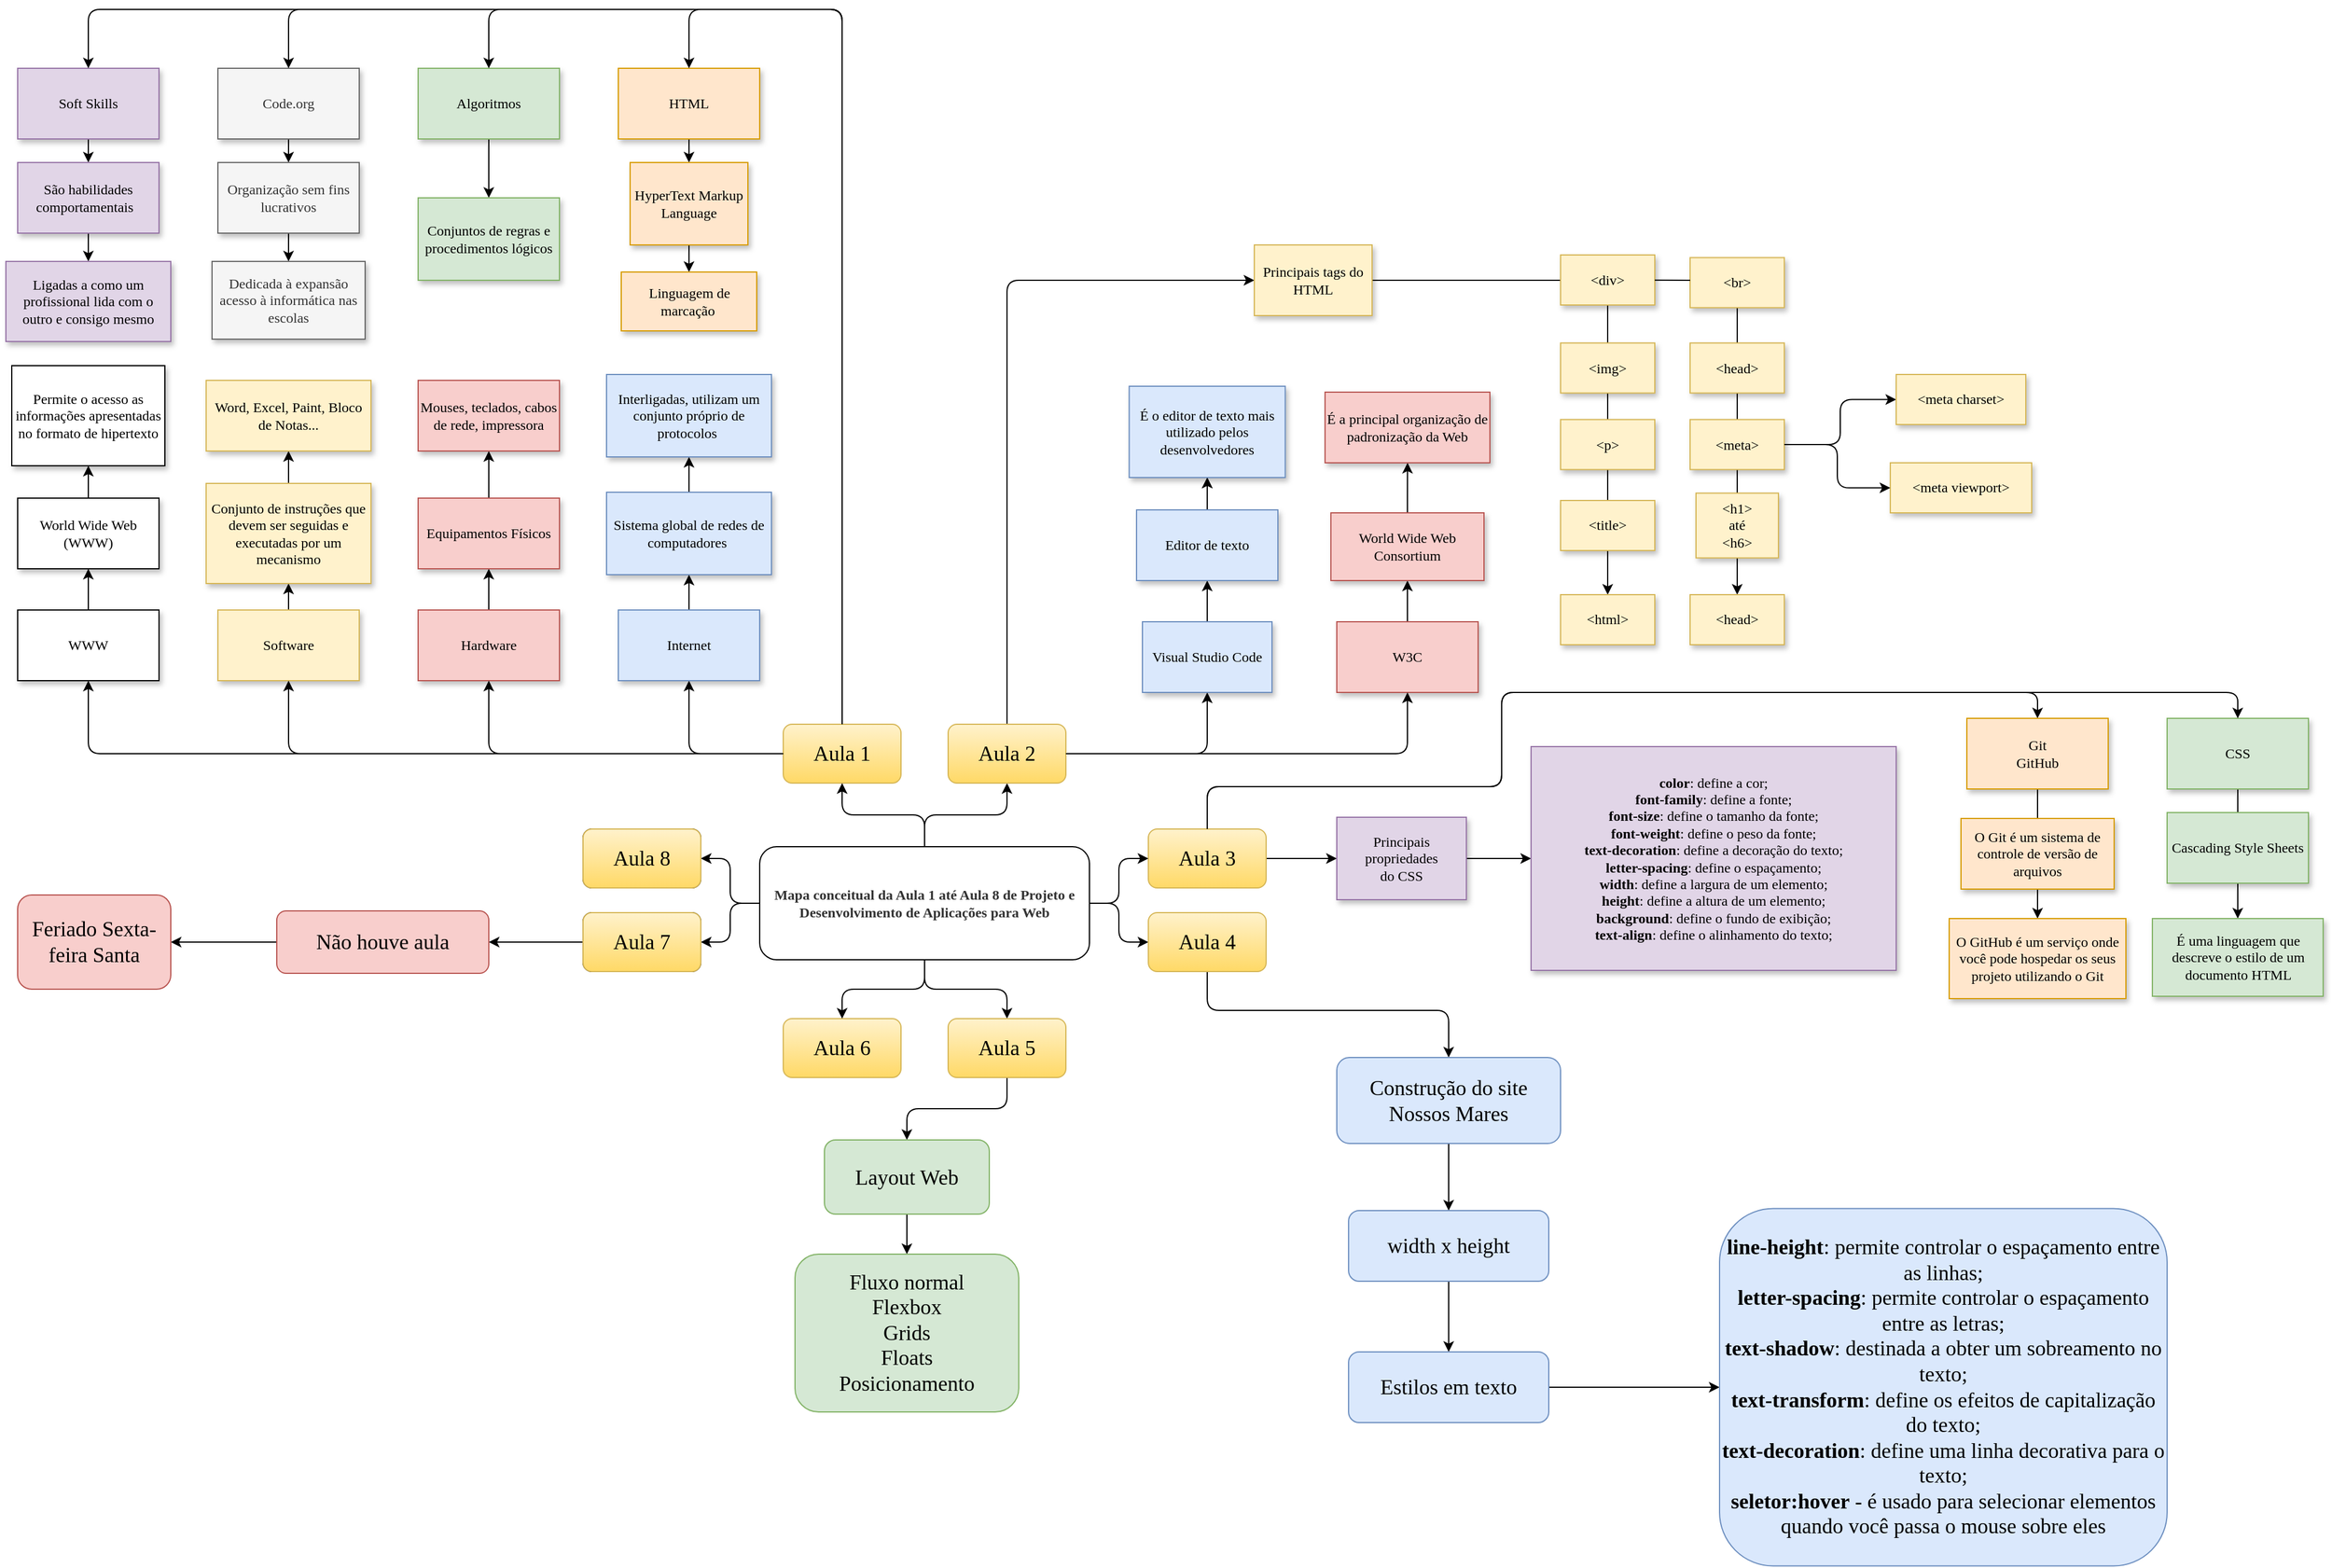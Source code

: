 <mxfile version="17.5.0" type="github">
  <diagram id="QyEJgXoEOEQSnqgT4BB6" name="Page-1">
    <mxGraphModel dx="1673" dy="934" grid="1" gridSize="10" guides="1" tooltips="1" connect="1" arrows="1" fold="1" page="1" pageScale="1" pageWidth="3300" pageHeight="2339" math="0" shadow="0">
      <root>
        <mxCell id="0" />
        <mxCell id="1" parent="0" />
        <mxCell id="_syeEbmytFuCdj93ZX4R-112" value="" style="edgeStyle=orthogonalEdgeStyle;rounded=1;orthogonalLoop=1;jettySize=auto;html=1;fontFamily=Verdana;fontSize=12;entryX=0.5;entryY=0;entryDx=0;entryDy=0;exitX=1;exitY=0.5;exitDx=0;exitDy=0;startArrow=none;" edge="1" parent="1" source="_syeEbmytFuCdj93ZX4R-101" target="_syeEbmytFuCdj93ZX4R-87">
          <mxGeometry relative="1" as="geometry">
            <mxPoint x="1919.98" y="690" as="sourcePoint" />
            <mxPoint x="2120.025" y="942" as="targetPoint" />
            <Array as="points">
              <mxPoint x="2220" y="682" />
            </Array>
          </mxGeometry>
        </mxCell>
        <mxCell id="gb70pEuvpdJBa86swqlE-16" value="" style="edgeStyle=orthogonalEdgeStyle;rounded=1;orthogonalLoop=1;jettySize=auto;html=1;fontFamily=Verdana;fontSize=12;" parent="1" source="gb70pEuvpdJBa86swqlE-2" target="gb70pEuvpdJBa86swqlE-9" edge="1">
          <mxGeometry relative="1" as="geometry" />
        </mxCell>
        <mxCell id="gb70pEuvpdJBa86swqlE-17" value="" style="edgeStyle=orthogonalEdgeStyle;rounded=1;orthogonalLoop=1;jettySize=auto;html=1;fontFamily=Verdana;fontSize=12;" parent="1" source="gb70pEuvpdJBa86swqlE-2" target="gb70pEuvpdJBa86swqlE-13" edge="1">
          <mxGeometry relative="1" as="geometry" />
        </mxCell>
        <mxCell id="gb70pEuvpdJBa86swqlE-18" value="" style="edgeStyle=orthogonalEdgeStyle;rounded=1;orthogonalLoop=1;jettySize=auto;html=1;fontFamily=Verdana;fontSize=12;" parent="1" source="gb70pEuvpdJBa86swqlE-2" target="gb70pEuvpdJBa86swqlE-11" edge="1">
          <mxGeometry relative="1" as="geometry" />
        </mxCell>
        <mxCell id="gb70pEuvpdJBa86swqlE-19" value="" style="edgeStyle=orthogonalEdgeStyle;rounded=1;orthogonalLoop=1;jettySize=auto;html=1;fontFamily=Verdana;fontSize=12;" parent="1" source="gb70pEuvpdJBa86swqlE-2" target="gb70pEuvpdJBa86swqlE-15" edge="1">
          <mxGeometry relative="1" as="geometry" />
        </mxCell>
        <mxCell id="gb70pEuvpdJBa86swqlE-2" value="&lt;span style=&quot;color: rgb(51 , 51 , 51)&quot;&gt;Mapa conceitual da Aula 1 até Aula 8 de Projeto e Desenvolvimento de Aplicações para Web&lt;/span&gt;" style="rounded=1;whiteSpace=wrap;html=1;fontStyle=1;fontFamily=Verdana;" parent="1" vertex="1">
          <mxGeometry x="1390.02" y="1161" width="280" height="96" as="geometry" />
        </mxCell>
        <mxCell id="gb70pEuvpdJBa86swqlE-26" value="" style="edgeStyle=orthogonalEdgeStyle;rounded=1;orthogonalLoop=1;jettySize=auto;html=1;fontFamily=Verdana;fontSize=12;" parent="1" source="gb70pEuvpdJBa86swqlE-6" target="gb70pEuvpdJBa86swqlE-25" edge="1">
          <mxGeometry relative="1" as="geometry" />
        </mxCell>
        <mxCell id="gb70pEuvpdJBa86swqlE-6" value="&lt;font style=&quot;font-size: 18px&quot;&gt;Aula 1&lt;/font&gt;" style="rounded=1;whiteSpace=wrap;html=1;fontFamily=Verdana;fillColor=#fff2cc;strokeColor=#d6b656;gradientColor=#ffd966;" parent="1" vertex="1">
          <mxGeometry x="1410.02" y="1057" width="100" height="50" as="geometry" />
        </mxCell>
        <mxCell id="_syeEbmytFuCdj93ZX4R-76" value="" style="edgeStyle=orthogonalEdgeStyle;rounded=1;orthogonalLoop=1;jettySize=auto;html=1;fontFamily=Verdana;fontSize=12;entryX=0.5;entryY=1;entryDx=0;entryDy=0;" edge="1" parent="1" source="gb70pEuvpdJBa86swqlE-9" target="_syeEbmytFuCdj93ZX4R-41">
          <mxGeometry relative="1" as="geometry">
            <mxPoint x="1730.02" y="1082" as="targetPoint" />
          </mxGeometry>
        </mxCell>
        <mxCell id="_syeEbmytFuCdj93ZX4R-115" style="edgeStyle=orthogonalEdgeStyle;rounded=1;orthogonalLoop=1;jettySize=auto;html=1;entryX=0;entryY=0.5;entryDx=0;entryDy=0;fontFamily=Verdana;fontSize=12;" edge="1" parent="1" source="gb70pEuvpdJBa86swqlE-9" target="_syeEbmytFuCdj93ZX4R-35">
          <mxGeometry relative="1" as="geometry">
            <Array as="points">
              <mxPoint x="1600" y="680" />
            </Array>
          </mxGeometry>
        </mxCell>
        <mxCell id="gb70pEuvpdJBa86swqlE-9" value="&lt;font style=&quot;font-size: 18px&quot;&gt;Aula 2&lt;br&gt;&lt;/font&gt;" style="rounded=1;whiteSpace=wrap;html=1;fontFamily=Verdana;fillColor=#fff2cc;strokeColor=#d6b656;gradientColor=#ffd966;" parent="1" vertex="1">
          <mxGeometry x="1550.02" y="1057" width="100" height="50" as="geometry" />
        </mxCell>
        <mxCell id="gb70pEuvpdJBa86swqlE-10" value="&lt;font style=&quot;font-size: 18px&quot;&gt;Aula 6&lt;/font&gt;" style="rounded=1;whiteSpace=wrap;html=1;fontFamily=Verdana;fillColor=#fff2cc;strokeColor=#d6b656;gradientColor=#ffd966;" parent="1" vertex="1">
          <mxGeometry x="1410.02" y="1307" width="100" height="50" as="geometry" />
        </mxCell>
        <mxCell id="_syeEbmytFuCdj93ZX4R-141" value="" style="edgeStyle=orthogonalEdgeStyle;rounded=1;orthogonalLoop=1;jettySize=auto;html=1;fontFamily=Verdana;fontSize=12;" edge="1" parent="1" source="gb70pEuvpdJBa86swqlE-11" target="_syeEbmytFuCdj93ZX4R-140">
          <mxGeometry relative="1" as="geometry" />
        </mxCell>
        <mxCell id="gb70pEuvpdJBa86swqlE-11" value="&lt;font style=&quot;font-size: 18px&quot;&gt;Aula 5&lt;br&gt;&lt;/font&gt;" style="rounded=1;whiteSpace=wrap;html=1;fontFamily=Verdana;fillColor=#fff2cc;strokeColor=#d6b656;gradientColor=#ffd966;" parent="1" vertex="1">
          <mxGeometry x="1550.02" y="1307" width="100" height="50" as="geometry" />
        </mxCell>
        <mxCell id="_syeEbmytFuCdj93ZX4R-117" style="edgeStyle=orthogonalEdgeStyle;rounded=1;orthogonalLoop=1;jettySize=auto;html=1;fontFamily=Verdana;fontSize=12;" edge="1" parent="1" source="gb70pEuvpdJBa86swqlE-12" target="_syeEbmytFuCdj93ZX4R-104">
          <mxGeometry relative="1" as="geometry" />
        </mxCell>
        <mxCell id="_syeEbmytFuCdj93ZX4R-119" style="edgeStyle=orthogonalEdgeStyle;rounded=1;orthogonalLoop=1;jettySize=auto;html=1;entryX=0.5;entryY=0;entryDx=0;entryDy=0;fontFamily=Verdana;fontSize=12;" edge="1" parent="1" source="gb70pEuvpdJBa86swqlE-12" target="_syeEbmytFuCdj93ZX4R-107">
          <mxGeometry relative="1" as="geometry">
            <Array as="points">
              <mxPoint x="1770" y="1110" />
              <mxPoint x="2020" y="1110" />
              <mxPoint x="2020" y="1030" />
              <mxPoint x="2475" y="1030" />
            </Array>
          </mxGeometry>
        </mxCell>
        <mxCell id="gb70pEuvpdJBa86swqlE-12" value="&lt;font style=&quot;font-size: 18px&quot;&gt;Aula 3&lt;/font&gt;" style="rounded=1;whiteSpace=wrap;html=1;fontFamily=Verdana;fillColor=#fff2cc;strokeColor=#d6b656;gradientColor=#ffd966;" parent="1" vertex="1">
          <mxGeometry x="1720.02" y="1146" width="100" height="50" as="geometry" />
        </mxCell>
        <mxCell id="_syeEbmytFuCdj93ZX4R-132" value="" style="edgeStyle=orthogonalEdgeStyle;rounded=1;orthogonalLoop=1;jettySize=auto;html=1;fontFamily=Verdana;fontSize=12;" edge="1" parent="1" source="gb70pEuvpdJBa86swqlE-13" target="_syeEbmytFuCdj93ZX4R-131">
          <mxGeometry relative="1" as="geometry">
            <Array as="points">
              <mxPoint x="1770" y="1300" />
              <mxPoint x="1975" y="1300" />
            </Array>
          </mxGeometry>
        </mxCell>
        <mxCell id="gb70pEuvpdJBa86swqlE-13" value="&lt;font style=&quot;font-size: 18px&quot;&gt;Aula 4&lt;br&gt;&lt;/font&gt;" style="rounded=1;whiteSpace=wrap;html=1;fontFamily=Verdana;fillColor=#fff2cc;strokeColor=#d6b656;gradientColor=#ffd966;" parent="1" vertex="1">
          <mxGeometry x="1720.02" y="1217" width="100" height="50" as="geometry" />
        </mxCell>
        <mxCell id="gb70pEuvpdJBa86swqlE-14" value="&lt;font style=&quot;font-size: 18px&quot;&gt;Aula 8&lt;/font&gt;" style="rounded=1;whiteSpace=wrap;html=1;fontFamily=Verdana;" parent="1" vertex="1">
          <mxGeometry x="1240.02" y="1146" width="100" height="50" as="geometry" />
        </mxCell>
        <mxCell id="_syeEbmytFuCdj93ZX4R-124" value="" style="edgeStyle=orthogonalEdgeStyle;rounded=1;orthogonalLoop=1;jettySize=auto;html=1;fontFamily=Verdana;fontSize=12;" edge="1" parent="1" source="gb70pEuvpdJBa86swqlE-15" target="_syeEbmytFuCdj93ZX4R-123">
          <mxGeometry relative="1" as="geometry" />
        </mxCell>
        <mxCell id="gb70pEuvpdJBa86swqlE-15" value="&lt;font style=&quot;font-size: 18px&quot;&gt;Aula 7&lt;/font&gt;" style="rounded=1;whiteSpace=wrap;html=1;fontFamily=Verdana;" parent="1" vertex="1">
          <mxGeometry x="1240.02" y="1217" width="100" height="50" as="geometry" />
        </mxCell>
        <mxCell id="gb70pEuvpdJBa86swqlE-20" value="" style="edgeStyle=orthogonalEdgeStyle;rounded=1;orthogonalLoop=1;jettySize=auto;html=1;fontFamily=Verdana;fontSize=12;entryX=1;entryY=0.5;entryDx=0;entryDy=0;exitX=0;exitY=0.5;exitDx=0;exitDy=0;" parent="1" source="gb70pEuvpdJBa86swqlE-2" target="gb70pEuvpdJBa86swqlE-14" edge="1">
          <mxGeometry relative="1" as="geometry">
            <mxPoint x="1400.02" y="1219.043" as="sourcePoint" />
            <mxPoint x="1350.02" y="1252" as="targetPoint" />
          </mxGeometry>
        </mxCell>
        <mxCell id="gb70pEuvpdJBa86swqlE-21" value="" style="edgeStyle=orthogonalEdgeStyle;rounded=1;orthogonalLoop=1;jettySize=auto;html=1;fontFamily=Verdana;fontSize=12;entryX=0.5;entryY=1;entryDx=0;entryDy=0;exitX=0.5;exitY=0;exitDx=0;exitDy=0;" parent="1" source="gb70pEuvpdJBa86swqlE-2" target="gb70pEuvpdJBa86swqlE-6" edge="1">
          <mxGeometry relative="1" as="geometry">
            <mxPoint x="1540.02" y="1171" as="sourcePoint" />
            <mxPoint x="1610.02" y="1117" as="targetPoint" />
          </mxGeometry>
        </mxCell>
        <mxCell id="gb70pEuvpdJBa86swqlE-22" value="" style="edgeStyle=orthogonalEdgeStyle;rounded=1;orthogonalLoop=1;jettySize=auto;html=1;fontFamily=Verdana;fontSize=12;entryX=0;entryY=0.5;entryDx=0;entryDy=0;exitX=1;exitY=0.5;exitDx=0;exitDy=0;" parent="1" source="gb70pEuvpdJBa86swqlE-2" target="gb70pEuvpdJBa86swqlE-12" edge="1">
          <mxGeometry relative="1" as="geometry">
            <mxPoint x="1680.02" y="1219" as="sourcePoint" />
            <mxPoint x="1730.02" y="1252.03" as="targetPoint" />
          </mxGeometry>
        </mxCell>
        <mxCell id="gb70pEuvpdJBa86swqlE-23" value="" style="edgeStyle=orthogonalEdgeStyle;rounded=1;orthogonalLoop=1;jettySize=auto;html=1;fontFamily=Verdana;fontSize=12;entryX=0.5;entryY=0;entryDx=0;entryDy=0;exitX=0.5;exitY=1;exitDx=0;exitDy=0;" parent="1" source="gb70pEuvpdJBa86swqlE-2" target="gb70pEuvpdJBa86swqlE-10" edge="1">
          <mxGeometry relative="1" as="geometry">
            <mxPoint x="1540.02" y="1267.0" as="sourcePoint" />
            <mxPoint x="1610.02" y="1317" as="targetPoint" />
          </mxGeometry>
        </mxCell>
        <mxCell id="gb70pEuvpdJBa86swqlE-30" value="" style="edgeStyle=orthogonalEdgeStyle;rounded=1;orthogonalLoop=1;jettySize=auto;html=1;fontFamily=Verdana;fontSize=12;" parent="1" source="gb70pEuvpdJBa86swqlE-25" target="gb70pEuvpdJBa86swqlE-29" edge="1">
          <mxGeometry relative="1" as="geometry" />
        </mxCell>
        <mxCell id="gb70pEuvpdJBa86swqlE-25" value="Internet" style="whiteSpace=wrap;html=1;fontFamily=Verdana;rounded=0;fillColor=#dae8fc;strokeColor=#6c8ebf;glass=0;sketch=0;shadow=1;" parent="1" vertex="1">
          <mxGeometry x="1270" y="960" width="120" height="60" as="geometry" />
        </mxCell>
        <mxCell id="gb70pEuvpdJBa86swqlE-33" value="" style="edgeStyle=orthogonalEdgeStyle;rounded=1;orthogonalLoop=1;jettySize=auto;html=1;fontFamily=Verdana;fontSize=12;" parent="1" source="gb70pEuvpdJBa86swqlE-29" target="gb70pEuvpdJBa86swqlE-32" edge="1">
          <mxGeometry relative="1" as="geometry" />
        </mxCell>
        <mxCell id="gb70pEuvpdJBa86swqlE-29" value="Sistema global de redes de computadores&amp;nbsp;" style="whiteSpace=wrap;html=1;fontFamily=Verdana;rounded=0;fillColor=#dae8fc;strokeColor=#6c8ebf;glass=0;sketch=0;shadow=1;" parent="1" vertex="1">
          <mxGeometry x="1260" y="860" width="140" height="70" as="geometry" />
        </mxCell>
        <mxCell id="gb70pEuvpdJBa86swqlE-32" value="Interligadas, utilizam um conjunto próprio de protocolos&amp;nbsp;" style="whiteSpace=wrap;html=1;fontFamily=Verdana;rounded=0;fillColor=#dae8fc;strokeColor=#6c8ebf;glass=0;sketch=0;shadow=1;" parent="1" vertex="1">
          <mxGeometry x="1260" y="760" width="140" height="70" as="geometry" />
        </mxCell>
        <mxCell id="_syeEbmytFuCdj93ZX4R-2" value="" style="edgeStyle=orthogonalEdgeStyle;rounded=1;orthogonalLoop=1;jettySize=auto;html=1;fontFamily=Verdana;fontSize=12;" edge="1" parent="1" source="gb70pEuvpdJBa86swqlE-35" target="_syeEbmytFuCdj93ZX4R-1">
          <mxGeometry relative="1" as="geometry" />
        </mxCell>
        <mxCell id="gb70pEuvpdJBa86swqlE-35" value="Hardware" style="whiteSpace=wrap;html=1;fontFamily=Verdana;rounded=0;fillColor=#f8cecc;strokeColor=#b85450;glass=0;sketch=0;shadow=1;" parent="1" vertex="1">
          <mxGeometry x="1100.02" y="960" width="120" height="60" as="geometry" />
        </mxCell>
        <mxCell id="gb70pEuvpdJBa86swqlE-40" value="" style="edgeStyle=orthogonalEdgeStyle;rounded=1;orthogonalLoop=1;jettySize=auto;html=1;fontFamily=Verdana;fontSize=12;exitX=0;exitY=0.5;exitDx=0;exitDy=0;entryX=0.5;entryY=1;entryDx=0;entryDy=0;" parent="1" source="gb70pEuvpdJBa86swqlE-6" target="gb70pEuvpdJBa86swqlE-35" edge="1">
          <mxGeometry relative="1" as="geometry">
            <mxPoint x="1420.02" y="1092" as="sourcePoint" />
            <mxPoint x="1339.977" y="1002" as="targetPoint" />
          </mxGeometry>
        </mxCell>
        <mxCell id="_syeEbmytFuCdj93ZX4R-6" value="" style="edgeStyle=orthogonalEdgeStyle;rounded=1;orthogonalLoop=1;jettySize=auto;html=1;fontFamily=Verdana;fontSize=12;" edge="1" parent="1" source="gb70pEuvpdJBa86swqlE-42" target="_syeEbmytFuCdj93ZX4R-5">
          <mxGeometry relative="1" as="geometry" />
        </mxCell>
        <mxCell id="gb70pEuvpdJBa86swqlE-42" value="Software" style="whiteSpace=wrap;html=1;fontFamily=Verdana;rounded=0;fillColor=#fff2cc;strokeColor=#d6b656;glass=0;sketch=0;shadow=1;" parent="1" vertex="1">
          <mxGeometry x="930.02" y="960" width="120" height="60" as="geometry" />
        </mxCell>
        <mxCell id="gb70pEuvpdJBa86swqlE-46" value="" style="edgeStyle=orthogonalEdgeStyle;rounded=1;orthogonalLoop=1;jettySize=auto;html=1;fontFamily=Verdana;fontSize=12;exitX=0;exitY=0.5;exitDx=0;exitDy=0;entryX=0.5;entryY=1;entryDx=0;entryDy=0;" parent="1" source="gb70pEuvpdJBa86swqlE-6" target="gb70pEuvpdJBa86swqlE-42" edge="1">
          <mxGeometry relative="1" as="geometry">
            <mxPoint x="1420.02" y="1092" as="sourcePoint" />
            <mxPoint x="1170.02" y="1002" as="targetPoint" />
            <Array as="points">
              <mxPoint x="990.02" y="1082" />
            </Array>
          </mxGeometry>
        </mxCell>
        <mxCell id="_syeEbmytFuCdj93ZX4R-10" value="" style="edgeStyle=orthogonalEdgeStyle;rounded=1;orthogonalLoop=1;jettySize=auto;html=1;fontFamily=Verdana;fontSize=12;" edge="1" parent="1" source="gb70pEuvpdJBa86swqlE-48" target="_syeEbmytFuCdj93ZX4R-9">
          <mxGeometry relative="1" as="geometry" />
        </mxCell>
        <mxCell id="gb70pEuvpdJBa86swqlE-48" value="WWW" style="whiteSpace=wrap;html=1;fontFamily=Verdana;rounded=0;glass=0;sketch=0;shadow=1;" parent="1" vertex="1">
          <mxGeometry x="760" y="960" width="120" height="60" as="geometry" />
        </mxCell>
        <mxCell id="gb70pEuvpdJBa86swqlE-52" value="" style="edgeStyle=orthogonalEdgeStyle;rounded=1;orthogonalLoop=1;jettySize=auto;html=1;fontFamily=Verdana;fontSize=12;exitX=0;exitY=0.5;exitDx=0;exitDy=0;entryX=0.5;entryY=1;entryDx=0;entryDy=0;" parent="1" edge="1" target="gb70pEuvpdJBa86swqlE-48">
          <mxGeometry relative="1" as="geometry">
            <mxPoint x="1230.02" y="1082" as="sourcePoint" />
            <mxPoint x="810" y="1020" as="targetPoint" />
            <Array as="points">
              <mxPoint x="820" y="1082" />
            </Array>
          </mxGeometry>
        </mxCell>
        <mxCell id="_syeEbmytFuCdj93ZX4R-21" value="" style="edgeStyle=orthogonalEdgeStyle;rounded=1;orthogonalLoop=1;jettySize=auto;html=1;fontFamily=Verdana;fontSize=12;" edge="1" parent="1" source="gb70pEuvpdJBa86swqlE-53" target="_syeEbmytFuCdj93ZX4R-20">
          <mxGeometry relative="1" as="geometry" />
        </mxCell>
        <mxCell id="gb70pEuvpdJBa86swqlE-53" value="HTML" style="whiteSpace=wrap;html=1;fontFamily=Verdana;rounded=0;fillColor=#ffe6cc;strokeColor=#d79b00;glass=0;sketch=0;shadow=1;" parent="1" vertex="1">
          <mxGeometry x="1270.02" y="500" width="120" height="60" as="geometry" />
        </mxCell>
        <mxCell id="_syeEbmytFuCdj93ZX4R-19" value="" style="edgeStyle=orthogonalEdgeStyle;rounded=1;orthogonalLoop=1;jettySize=auto;html=1;fontFamily=Verdana;fontSize=12;" edge="1" parent="1" source="gb70pEuvpdJBa86swqlE-54" target="_syeEbmytFuCdj93ZX4R-18">
          <mxGeometry relative="1" as="geometry" />
        </mxCell>
        <mxCell id="gb70pEuvpdJBa86swqlE-54" value="Algoritmos" style="whiteSpace=wrap;html=1;fontFamily=Verdana;rounded=0;fillColor=#d5e8d4;strokeColor=#82b366;glass=0;sketch=0;shadow=1;" parent="1" vertex="1">
          <mxGeometry x="1100.02" y="500" width="120" height="60" as="geometry" />
        </mxCell>
        <mxCell id="gb70pEuvpdJBa86swqlE-56" value="" style="edgeStyle=orthogonalEdgeStyle;rounded=1;orthogonalLoop=1;jettySize=auto;html=1;fontFamily=Verdana;fontSize=12;entryX=0.5;entryY=0;entryDx=0;entryDy=0;exitX=0.5;exitY=0;exitDx=0;exitDy=0;" parent="1" source="gb70pEuvpdJBa86swqlE-6" target="gb70pEuvpdJBa86swqlE-53" edge="1">
          <mxGeometry relative="1" as="geometry">
            <mxPoint x="1463.02" y="1050" as="sourcePoint" />
            <mxPoint x="1340.02" y="1002" as="targetPoint" />
            <Array as="points">
              <mxPoint x="1460" y="450" />
              <mxPoint x="1330" y="450" />
            </Array>
          </mxGeometry>
        </mxCell>
        <mxCell id="gb70pEuvpdJBa86swqlE-1805" value="" style="edgeStyle=orthogonalEdgeStyle;rounded=1;orthogonalLoop=1;jettySize=auto;html=1;fontFamily=Verdana;fontSize=12;entryX=0.5;entryY=0;entryDx=0;entryDy=0;exitX=0.5;exitY=0;exitDx=0;exitDy=0;" parent="1" source="gb70pEuvpdJBa86swqlE-6" target="gb70pEuvpdJBa86swqlE-54" edge="1">
          <mxGeometry relative="1" as="geometry">
            <mxPoint x="1470.02" y="1067" as="sourcePoint" />
            <mxPoint x="1340.02" y="510" as="targetPoint" />
            <Array as="points">
              <mxPoint x="1460" y="450" />
              <mxPoint x="1160" y="450" />
            </Array>
          </mxGeometry>
        </mxCell>
        <mxCell id="_syeEbmytFuCdj93ZX4R-14" value="" style="edgeStyle=orthogonalEdgeStyle;rounded=1;orthogonalLoop=1;jettySize=auto;html=1;fontFamily=Verdana;fontSize=12;" edge="1" parent="1" source="gb70pEuvpdJBa86swqlE-1811" target="_syeEbmytFuCdj93ZX4R-13">
          <mxGeometry relative="1" as="geometry" />
        </mxCell>
        <mxCell id="gb70pEuvpdJBa86swqlE-1811" value="Code.org" style="whiteSpace=wrap;html=1;fontFamily=Verdana;rounded=0;fillColor=#f5f5f5;fontColor=#333333;strokeColor=#666666;glass=0;sketch=0;shadow=1;" parent="1" vertex="1">
          <mxGeometry x="930.02" y="500" width="120" height="60" as="geometry" />
        </mxCell>
        <mxCell id="gb70pEuvpdJBa86swqlE-1818" value="" style="edgeStyle=orthogonalEdgeStyle;rounded=1;orthogonalLoop=1;jettySize=auto;html=1;fontFamily=Verdana;fontSize=12;" parent="1" source="gb70pEuvpdJBa86swqlE-1812" target="gb70pEuvpdJBa86swqlE-1817" edge="1">
          <mxGeometry relative="1" as="geometry" />
        </mxCell>
        <mxCell id="gb70pEuvpdJBa86swqlE-1812" value="Soft Skills" style="whiteSpace=wrap;html=1;fontFamily=Verdana;rounded=0;fillColor=#e1d5e7;strokeColor=#9673a6;glass=0;sketch=0;shadow=1;" parent="1" vertex="1">
          <mxGeometry x="760" y="500" width="120" height="60" as="geometry" />
        </mxCell>
        <mxCell id="gb70pEuvpdJBa86swqlE-1815" value="" style="edgeStyle=orthogonalEdgeStyle;rounded=1;orthogonalLoop=1;jettySize=auto;html=1;fontFamily=Verdana;fontSize=12;entryX=0.5;entryY=0;entryDx=0;entryDy=0;exitX=0.5;exitY=0;exitDx=0;exitDy=0;" parent="1" source="gb70pEuvpdJBa86swqlE-6" target="gb70pEuvpdJBa86swqlE-1811" edge="1">
          <mxGeometry relative="1" as="geometry">
            <mxPoint x="1460" y="1060" as="sourcePoint" />
            <mxPoint x="1170.02" y="510" as="targetPoint" />
            <Array as="points">
              <mxPoint x="1460" y="450" />
              <mxPoint x="990" y="450" />
            </Array>
          </mxGeometry>
        </mxCell>
        <mxCell id="gb70pEuvpdJBa86swqlE-1816" value="" style="edgeStyle=orthogonalEdgeStyle;rounded=1;orthogonalLoop=1;jettySize=auto;html=1;fontFamily=Verdana;fontSize=12;entryX=0.5;entryY=0;entryDx=0;entryDy=0;exitX=0.5;exitY=0;exitDx=0;exitDy=0;" parent="1" source="gb70pEuvpdJBa86swqlE-6" edge="1" target="gb70pEuvpdJBa86swqlE-1812">
          <mxGeometry relative="1" as="geometry">
            <mxPoint x="1290.02" y="1057" as="sourcePoint" />
            <mxPoint x="810" y="500" as="targetPoint" />
            <Array as="points">
              <mxPoint x="1460" y="450" />
              <mxPoint x="820" y="450" />
            </Array>
          </mxGeometry>
        </mxCell>
        <mxCell id="gb70pEuvpdJBa86swqlE-1820" value="" style="edgeStyle=orthogonalEdgeStyle;rounded=1;orthogonalLoop=1;jettySize=auto;html=1;fontFamily=Verdana;fontSize=12;" parent="1" source="gb70pEuvpdJBa86swqlE-1817" target="gb70pEuvpdJBa86swqlE-1819" edge="1">
          <mxGeometry relative="1" as="geometry" />
        </mxCell>
        <mxCell id="gb70pEuvpdJBa86swqlE-1817" value="São habilidades comportamentais&amp;nbsp;&amp;nbsp;" style="whiteSpace=wrap;html=1;fontFamily=Verdana;rounded=0;fillColor=#e1d5e7;strokeColor=#9673a6;glass=0;sketch=0;shadow=1;" parent="1" vertex="1">
          <mxGeometry x="760" y="580" width="120" height="60" as="geometry" />
        </mxCell>
        <mxCell id="gb70pEuvpdJBa86swqlE-1819" value="Ligadas a como um profissional lida com o outro e consigo mesmo" style="whiteSpace=wrap;html=1;fontFamily=Verdana;rounded=0;fillColor=#e1d5e7;strokeColor=#9673a6;glass=0;sketch=0;shadow=1;" parent="1" vertex="1">
          <mxGeometry x="750" y="664" width="140" height="68" as="geometry" />
        </mxCell>
        <mxCell id="_syeEbmytFuCdj93ZX4R-4" value="" style="edgeStyle=orthogonalEdgeStyle;rounded=1;orthogonalLoop=1;jettySize=auto;html=1;fontFamily=Verdana;fontSize=12;" edge="1" parent="1" source="_syeEbmytFuCdj93ZX4R-1" target="_syeEbmytFuCdj93ZX4R-3">
          <mxGeometry relative="1" as="geometry" />
        </mxCell>
        <mxCell id="_syeEbmytFuCdj93ZX4R-1" value="Equipamentos Físicos" style="whiteSpace=wrap;html=1;fontFamily=Verdana;rounded=0;fillColor=#f8cecc;strokeColor=#b85450;glass=0;sketch=0;shadow=1;" vertex="1" parent="1">
          <mxGeometry x="1100.02" y="865" width="120" height="60" as="geometry" />
        </mxCell>
        <mxCell id="_syeEbmytFuCdj93ZX4R-3" value="Mouses, teclados, cabos de rede, impressora" style="whiteSpace=wrap;html=1;fontFamily=Verdana;rounded=0;fillColor=#f8cecc;strokeColor=#b85450;glass=0;sketch=0;shadow=1;" vertex="1" parent="1">
          <mxGeometry x="1100.02" y="765" width="120" height="60" as="geometry" />
        </mxCell>
        <mxCell id="_syeEbmytFuCdj93ZX4R-8" value="" style="edgeStyle=orthogonalEdgeStyle;rounded=1;orthogonalLoop=1;jettySize=auto;html=1;fontFamily=Verdana;fontSize=12;" edge="1" parent="1" source="_syeEbmytFuCdj93ZX4R-5" target="_syeEbmytFuCdj93ZX4R-7">
          <mxGeometry relative="1" as="geometry" />
        </mxCell>
        <mxCell id="_syeEbmytFuCdj93ZX4R-5" value="Conjunto de instruções que devem ser seguidas e executadas por um mecanismo" style="whiteSpace=wrap;html=1;fontFamily=Verdana;rounded=0;fillColor=#fff2cc;strokeColor=#d6b656;glass=0;sketch=0;shadow=1;" vertex="1" parent="1">
          <mxGeometry x="920.03" y="852.5" width="139.98" height="85" as="geometry" />
        </mxCell>
        <mxCell id="_syeEbmytFuCdj93ZX4R-7" value="Word, Excel, Paint, Bloco de Notas..." style="whiteSpace=wrap;html=1;fontFamily=Verdana;rounded=0;fillColor=#fff2cc;strokeColor=#d6b656;glass=0;sketch=0;shadow=1;" vertex="1" parent="1">
          <mxGeometry x="920.05" y="765" width="139.96" height="60" as="geometry" />
        </mxCell>
        <mxCell id="_syeEbmytFuCdj93ZX4R-12" value="" style="edgeStyle=orthogonalEdgeStyle;rounded=1;orthogonalLoop=1;jettySize=auto;html=1;fontFamily=Verdana;fontSize=12;" edge="1" parent="1" source="_syeEbmytFuCdj93ZX4R-9" target="_syeEbmytFuCdj93ZX4R-11">
          <mxGeometry relative="1" as="geometry" />
        </mxCell>
        <mxCell id="_syeEbmytFuCdj93ZX4R-9" value="World Wide Web (WWW)" style="whiteSpace=wrap;html=1;fontFamily=Verdana;rounded=0;glass=0;sketch=0;shadow=1;" vertex="1" parent="1">
          <mxGeometry x="760" y="865" width="120" height="60" as="geometry" />
        </mxCell>
        <mxCell id="_syeEbmytFuCdj93ZX4R-11" value="Permite o acesso as informações apresentadas no formato de hipertexto" style="whiteSpace=wrap;html=1;fontFamily=Verdana;rounded=0;glass=0;sketch=0;shadow=1;" vertex="1" parent="1">
          <mxGeometry x="755" y="752.5" width="130" height="85" as="geometry" />
        </mxCell>
        <mxCell id="_syeEbmytFuCdj93ZX4R-17" value="" style="edgeStyle=orthogonalEdgeStyle;rounded=1;orthogonalLoop=1;jettySize=auto;html=1;fontFamily=Verdana;fontSize=12;" edge="1" parent="1" source="_syeEbmytFuCdj93ZX4R-13" target="_syeEbmytFuCdj93ZX4R-16">
          <mxGeometry relative="1" as="geometry" />
        </mxCell>
        <mxCell id="_syeEbmytFuCdj93ZX4R-13" value="Organização sem fins lucrativos" style="whiteSpace=wrap;html=1;fontFamily=Verdana;rounded=0;fillColor=#f5f5f5;fontColor=#333333;strokeColor=#666666;glass=0;sketch=0;shadow=1;" vertex="1" parent="1">
          <mxGeometry x="930.02" y="580" width="120" height="60" as="geometry" />
        </mxCell>
        <mxCell id="_syeEbmytFuCdj93ZX4R-16" value="Dedicada à expansão acesso à informática nas escolas" style="whiteSpace=wrap;html=1;fontFamily=Verdana;rounded=0;fillColor=#f5f5f5;fontColor=#333333;strokeColor=#666666;glass=0;sketch=0;shadow=1;" vertex="1" parent="1">
          <mxGeometry x="925.03" y="664" width="129.98" height="66" as="geometry" />
        </mxCell>
        <mxCell id="_syeEbmytFuCdj93ZX4R-18" value="Conjuntos de regras e procedimentos lógicos" style="whiteSpace=wrap;html=1;fontFamily=Verdana;rounded=0;fillColor=#d5e8d4;strokeColor=#82b366;glass=0;sketch=0;shadow=1;" vertex="1" parent="1">
          <mxGeometry x="1100.02" y="610" width="119.98" height="70" as="geometry" />
        </mxCell>
        <mxCell id="_syeEbmytFuCdj93ZX4R-27" value="" style="edgeStyle=orthogonalEdgeStyle;rounded=1;orthogonalLoop=1;jettySize=auto;html=1;fontFamily=Verdana;fontSize=12;" edge="1" parent="1" source="_syeEbmytFuCdj93ZX4R-20" target="_syeEbmytFuCdj93ZX4R-26">
          <mxGeometry relative="1" as="geometry" />
        </mxCell>
        <mxCell id="_syeEbmytFuCdj93ZX4R-20" value="HyperText Markup Language" style="whiteSpace=wrap;html=1;fontFamily=Verdana;rounded=0;fillColor=#ffe6cc;strokeColor=#d79b00;glass=0;sketch=0;shadow=1;" vertex="1" parent="1">
          <mxGeometry x="1280.02" y="580" width="100" height="70" as="geometry" />
        </mxCell>
        <mxCell id="_syeEbmytFuCdj93ZX4R-26" value="Linguagem de marcação&amp;nbsp;" style="whiteSpace=wrap;html=1;fontFamily=Verdana;rounded=0;fillColor=#ffe6cc;strokeColor=#d79b00;glass=0;sketch=0;shadow=1;" vertex="1" parent="1">
          <mxGeometry x="1272.5" y="673" width="114.99" height="50" as="geometry" />
        </mxCell>
        <mxCell id="_syeEbmytFuCdj93ZX4R-102" value="" style="edgeStyle=orthogonalEdgeStyle;rounded=1;orthogonalLoop=1;jettySize=auto;html=1;fontFamily=Verdana;fontSize=12;entryX=0.5;entryY=0;entryDx=0;entryDy=0;" edge="1" parent="1" source="_syeEbmytFuCdj93ZX4R-35" target="_syeEbmytFuCdj93ZX4R-86">
          <mxGeometry relative="1" as="geometry" />
        </mxCell>
        <mxCell id="_syeEbmytFuCdj93ZX4R-35" value="Principais tags do HTML" style="whiteSpace=wrap;html=1;fontFamily=Verdana;rounded=0;fillColor=#fff2cc;strokeColor=#d6b656;glass=0;sketch=0;shadow=1;" vertex="1" parent="1">
          <mxGeometry x="1810" y="650" width="99.98" height="60" as="geometry" />
        </mxCell>
        <mxCell id="_syeEbmytFuCdj93ZX4R-37" value="" style="edgeStyle=orthogonalEdgeStyle;rounded=1;orthogonalLoop=1;jettySize=auto;html=1;fontFamily=Verdana;fontSize=12;" edge="1" parent="1" source="_syeEbmytFuCdj93ZX4R-38" target="_syeEbmytFuCdj93ZX4R-62">
          <mxGeometry relative="1" as="geometry" />
        </mxCell>
        <mxCell id="_syeEbmytFuCdj93ZX4R-38" value="W3C" style="whiteSpace=wrap;html=1;fontFamily=Verdana;rounded=0;fillColor=#f8cecc;strokeColor=#b85450;glass=0;sketch=0;shadow=1;" vertex="1" parent="1">
          <mxGeometry x="1880.02" y="970" width="120" height="60" as="geometry" />
        </mxCell>
        <mxCell id="_syeEbmytFuCdj93ZX4R-40" value="" style="edgeStyle=orthogonalEdgeStyle;rounded=1;orthogonalLoop=1;jettySize=auto;html=1;fontFamily=Verdana;fontSize=12;" edge="1" parent="1" source="_syeEbmytFuCdj93ZX4R-41" target="_syeEbmytFuCdj93ZX4R-65">
          <mxGeometry relative="1" as="geometry" />
        </mxCell>
        <mxCell id="_syeEbmytFuCdj93ZX4R-41" value="Visual Studio Code" style="whiteSpace=wrap;html=1;fontFamily=Verdana;rounded=0;glass=0;sketch=0;shadow=1;fillColor=#dae8fc;strokeColor=#6c8ebf;" vertex="1" parent="1">
          <mxGeometry x="1715" y="970" width="110" height="60" as="geometry" />
        </mxCell>
        <mxCell id="_syeEbmytFuCdj93ZX4R-61" value="" style="edgeStyle=orthogonalEdgeStyle;rounded=1;orthogonalLoop=1;jettySize=auto;html=1;fontFamily=Verdana;fontSize=12;" edge="1" parent="1" source="_syeEbmytFuCdj93ZX4R-62" target="_syeEbmytFuCdj93ZX4R-63">
          <mxGeometry relative="1" as="geometry" />
        </mxCell>
        <mxCell id="_syeEbmytFuCdj93ZX4R-62" value="World Wide Web Consortium" style="whiteSpace=wrap;html=1;fontFamily=Verdana;rounded=0;fillColor=#f8cecc;strokeColor=#b85450;glass=0;sketch=0;shadow=1;" vertex="1" parent="1">
          <mxGeometry x="1875.03" y="877.5" width="129.97" height="57.5" as="geometry" />
        </mxCell>
        <mxCell id="_syeEbmytFuCdj93ZX4R-63" value="É a principal organização de padronização da Web" style="whiteSpace=wrap;html=1;fontFamily=Verdana;rounded=0;fillColor=#f8cecc;strokeColor=#b85450;glass=0;sketch=0;shadow=1;" vertex="1" parent="1">
          <mxGeometry x="1870.05" y="775" width="139.96" height="60" as="geometry" />
        </mxCell>
        <mxCell id="_syeEbmytFuCdj93ZX4R-64" value="" style="edgeStyle=orthogonalEdgeStyle;rounded=1;orthogonalLoop=1;jettySize=auto;html=1;fontFamily=Verdana;fontSize=12;" edge="1" parent="1" source="_syeEbmytFuCdj93ZX4R-65" target="_syeEbmytFuCdj93ZX4R-66">
          <mxGeometry relative="1" as="geometry" />
        </mxCell>
        <mxCell id="_syeEbmytFuCdj93ZX4R-116" style="edgeStyle=orthogonalEdgeStyle;rounded=1;orthogonalLoop=1;jettySize=auto;html=1;fontFamily=Verdana;fontSize=12;" edge="1" parent="1" source="_syeEbmytFuCdj93ZX4R-65" target="_syeEbmytFuCdj93ZX4R-66">
          <mxGeometry relative="1" as="geometry" />
        </mxCell>
        <mxCell id="_syeEbmytFuCdj93ZX4R-65" value="Editor de texto" style="whiteSpace=wrap;html=1;fontFamily=Verdana;rounded=0;glass=0;sketch=0;shadow=1;fillColor=#dae8fc;strokeColor=#6c8ebf;" vertex="1" parent="1">
          <mxGeometry x="1710" y="875" width="120" height="60" as="geometry" />
        </mxCell>
        <mxCell id="_syeEbmytFuCdj93ZX4R-66" value="É o editor de texto mais utilizado pelos desenvolvedores" style="whiteSpace=wrap;html=1;fontFamily=Verdana;rounded=0;glass=0;sketch=0;shadow=1;fillColor=#dae8fc;strokeColor=#6c8ebf;" vertex="1" parent="1">
          <mxGeometry x="1703.76" y="770" width="132.48" height="77.5" as="geometry" />
        </mxCell>
        <mxCell id="_syeEbmytFuCdj93ZX4R-77" value="" style="edgeStyle=orthogonalEdgeStyle;rounded=1;orthogonalLoop=1;jettySize=auto;html=1;fontFamily=Verdana;fontSize=12;entryX=0.5;entryY=1;entryDx=0;entryDy=0;exitX=1;exitY=0.5;exitDx=0;exitDy=0;" edge="1" parent="1" source="gb70pEuvpdJBa86swqlE-9" target="_syeEbmytFuCdj93ZX4R-38">
          <mxGeometry relative="1" as="geometry">
            <mxPoint x="1660.02" y="1092" as="sourcePoint" />
            <mxPoint x="1780" y="1040" as="targetPoint" />
            <Array as="points">
              <mxPoint x="1940" y="1082" />
            </Array>
          </mxGeometry>
        </mxCell>
        <mxCell id="_syeEbmytFuCdj93ZX4R-86" value="&amp;lt;html&amp;gt;" style="whiteSpace=wrap;html=1;fontFamily=Verdana;rounded=0;fillColor=#fff2cc;strokeColor=#d6b656;glass=0;sketch=0;shadow=1;" vertex="1" parent="1">
          <mxGeometry x="2070.04" y="947" width="79.97" height="42.5" as="geometry" />
        </mxCell>
        <mxCell id="_syeEbmytFuCdj93ZX4R-87" value="&amp;lt;head&amp;gt;" style="whiteSpace=wrap;html=1;fontFamily=Verdana;rounded=0;fillColor=#fff2cc;strokeColor=#d6b656;glass=0;sketch=0;shadow=1;" vertex="1" parent="1">
          <mxGeometry x="2180.0" y="947" width="79.97" height="42.5" as="geometry" />
        </mxCell>
        <mxCell id="_syeEbmytFuCdj93ZX4R-88" value="&amp;lt;title&amp;gt;" style="whiteSpace=wrap;html=1;fontFamily=Verdana;rounded=0;fillColor=#fff2cc;strokeColor=#d6b656;glass=0;sketch=0;shadow=1;" vertex="1" parent="1">
          <mxGeometry x="2070.04" y="867" width="79.97" height="42.5" as="geometry" />
        </mxCell>
        <mxCell id="_syeEbmytFuCdj93ZX4R-89" value="&amp;lt;h1&amp;gt;&lt;br&gt;até&lt;br&gt;&amp;lt;h6&amp;gt;" style="whiteSpace=wrap;html=1;fontFamily=Verdana;rounded=0;fillColor=#fff2cc;strokeColor=#d6b656;glass=0;sketch=0;shadow=1;" vertex="1" parent="1">
          <mxGeometry x="2184.99" y="860.75" width="70" height="55" as="geometry" />
        </mxCell>
        <mxCell id="_syeEbmytFuCdj93ZX4R-91" value="&amp;lt;p&amp;gt;" style="whiteSpace=wrap;html=1;fontFamily=Verdana;rounded=0;fillColor=#fff2cc;strokeColor=#d6b656;glass=0;sketch=0;shadow=1;" vertex="1" parent="1">
          <mxGeometry x="2070.04" y="798.25" width="79.97" height="42.5" as="geometry" />
        </mxCell>
        <mxCell id="_syeEbmytFuCdj93ZX4R-96" value="" style="edgeStyle=orthogonalEdgeStyle;rounded=1;orthogonalLoop=1;jettySize=auto;html=1;fontFamily=Verdana;fontSize=12;" edge="1" parent="1" source="_syeEbmytFuCdj93ZX4R-92" target="_syeEbmytFuCdj93ZX4R-95">
          <mxGeometry relative="1" as="geometry" />
        </mxCell>
        <mxCell id="_syeEbmytFuCdj93ZX4R-92" value="&amp;lt;meta&amp;gt;" style="whiteSpace=wrap;html=1;fontFamily=Verdana;rounded=0;fillColor=#fff2cc;strokeColor=#d6b656;glass=0;sketch=0;shadow=1;" vertex="1" parent="1">
          <mxGeometry x="2180.0" y="798.25" width="79.97" height="42.5" as="geometry" />
        </mxCell>
        <mxCell id="_syeEbmytFuCdj93ZX4R-93" value="&amp;lt;img&amp;gt;" style="whiteSpace=wrap;html=1;fontFamily=Verdana;rounded=0;fillColor=#fff2cc;strokeColor=#d6b656;glass=0;sketch=0;shadow=1;" vertex="1" parent="1">
          <mxGeometry x="2070.04" y="733.25" width="79.97" height="42.5" as="geometry" />
        </mxCell>
        <mxCell id="_syeEbmytFuCdj93ZX4R-95" value="&amp;lt;meta charset&amp;gt;" style="whiteSpace=wrap;html=1;fontFamily=Verdana;rounded=0;fillColor=#fff2cc;strokeColor=#d6b656;glass=0;sketch=0;shadow=1;" vertex="1" parent="1">
          <mxGeometry x="2354.97" y="760" width="110.03" height="42.5" as="geometry" />
        </mxCell>
        <mxCell id="_syeEbmytFuCdj93ZX4R-97" value="&amp;lt;meta viewport&amp;gt;" style="whiteSpace=wrap;html=1;fontFamily=Verdana;rounded=0;fillColor=#fff2cc;strokeColor=#d6b656;glass=0;sketch=0;shadow=1;" vertex="1" parent="1">
          <mxGeometry x="2349.97" y="835" width="120.03" height="42.5" as="geometry" />
        </mxCell>
        <mxCell id="_syeEbmytFuCdj93ZX4R-98" value="" style="edgeStyle=orthogonalEdgeStyle;rounded=1;orthogonalLoop=1;jettySize=auto;html=1;fontFamily=Verdana;fontSize=12;entryX=0;entryY=0.5;entryDx=0;entryDy=0;exitX=1;exitY=0.5;exitDx=0;exitDy=0;" edge="1" parent="1" source="_syeEbmytFuCdj93ZX4R-92" target="_syeEbmytFuCdj93ZX4R-97">
          <mxGeometry relative="1" as="geometry">
            <mxPoint x="2269.97" y="829.565" as="sourcePoint" />
            <mxPoint x="2349.97" y="795.739" as="targetPoint" />
          </mxGeometry>
        </mxCell>
        <mxCell id="_syeEbmytFuCdj93ZX4R-99" value="&amp;lt;head&amp;gt;" style="whiteSpace=wrap;html=1;fontFamily=Verdana;rounded=0;fillColor=#fff2cc;strokeColor=#d6b656;glass=0;sketch=0;shadow=1;" vertex="1" parent="1">
          <mxGeometry x="2180.0" y="733.25" width="79.97" height="42.5" as="geometry" />
        </mxCell>
        <mxCell id="_syeEbmytFuCdj93ZX4R-100" value="&amp;lt;div&amp;gt;" style="whiteSpace=wrap;html=1;fontFamily=Verdana;rounded=0;fillColor=#fff2cc;strokeColor=#d6b656;glass=0;sketch=0;shadow=1;" vertex="1" parent="1">
          <mxGeometry x="2070.04" y="658.5" width="79.97" height="42.5" as="geometry" />
        </mxCell>
        <mxCell id="_syeEbmytFuCdj93ZX4R-118" style="edgeStyle=orthogonalEdgeStyle;rounded=1;orthogonalLoop=1;jettySize=auto;html=1;fontFamily=Verdana;fontSize=12;" edge="1" parent="1" source="_syeEbmytFuCdj93ZX4R-104" target="_syeEbmytFuCdj93ZX4R-105">
          <mxGeometry relative="1" as="geometry" />
        </mxCell>
        <mxCell id="_syeEbmytFuCdj93ZX4R-104" value="Principais propriedades&lt;br&gt;do CSS" style="whiteSpace=wrap;html=1;fontFamily=Verdana;rounded=0;fillColor=#e1d5e7;strokeColor=#9673a6;glass=0;sketch=0;shadow=1;" vertex="1" parent="1">
          <mxGeometry x="1880.02" y="1136" width="110.01" height="70" as="geometry" />
        </mxCell>
        <mxCell id="_syeEbmytFuCdj93ZX4R-105" value="&lt;div&gt;&lt;b&gt;color&lt;/b&gt;: define a cor;&lt;/div&gt;&lt;div&gt;&lt;b&gt;font-family&lt;/b&gt;: define a fonte;&lt;/div&gt;&lt;div&gt;&lt;b&gt;font-size&lt;/b&gt;: define o tamanho da fonte;&lt;/div&gt;&lt;div&gt;&lt;b&gt;font-weight&lt;/b&gt;: define o peso da fonte;&lt;/div&gt;&lt;div&gt;&lt;b&gt;text-decoration&lt;/b&gt;: define a decoração do texto;&lt;/div&gt;&lt;div&gt;&lt;b&gt;letter-spacing&lt;/b&gt;: define o espaçamento;&lt;/div&gt;&lt;div&gt;&lt;b&gt;width&lt;/b&gt;: define a largura de um elemento;&lt;/div&gt;&lt;div&gt;&lt;b&gt;height&lt;/b&gt;: define a altura de um elemento;&lt;/div&gt;&lt;div&gt;&lt;b&gt;background&lt;/b&gt;: define o fundo de exibição;&lt;/div&gt;&lt;div&gt;&lt;b&gt;text-align&lt;/b&gt;: define o alinhamento do texto;&lt;/div&gt;" style="whiteSpace=wrap;html=1;fontFamily=Verdana;rounded=0;fillColor=#e1d5e7;strokeColor=#9673a6;glass=0;sketch=0;shadow=1;" vertex="1" parent="1">
          <mxGeometry x="2044.97" y="1076" width="310" height="190" as="geometry" />
        </mxCell>
        <mxCell id="_syeEbmytFuCdj93ZX4R-122" style="edgeStyle=orthogonalEdgeStyle;rounded=1;orthogonalLoop=1;jettySize=auto;html=1;entryX=0.5;entryY=0;entryDx=0;entryDy=0;fontFamily=Verdana;fontSize=12;" edge="1" parent="1" source="_syeEbmytFuCdj93ZX4R-106" target="_syeEbmytFuCdj93ZX4R-111">
          <mxGeometry relative="1" as="geometry" />
        </mxCell>
        <mxCell id="_syeEbmytFuCdj93ZX4R-106" value="&lt;span&gt;CSS&lt;/span&gt;" style="whiteSpace=wrap;html=1;fontFamily=Verdana;rounded=0;fillColor=#d5e8d4;strokeColor=#82b366;glass=0;sketch=0;shadow=1;" vertex="1" parent="1">
          <mxGeometry x="2585" y="1052" width="120" height="60" as="geometry" />
        </mxCell>
        <mxCell id="_syeEbmytFuCdj93ZX4R-121" style="edgeStyle=orthogonalEdgeStyle;rounded=1;orthogonalLoop=1;jettySize=auto;html=1;entryX=0.5;entryY=0;entryDx=0;entryDy=0;fontFamily=Verdana;fontSize=12;" edge="1" parent="1" source="_syeEbmytFuCdj93ZX4R-107" target="_syeEbmytFuCdj93ZX4R-109">
          <mxGeometry relative="1" as="geometry" />
        </mxCell>
        <mxCell id="_syeEbmytFuCdj93ZX4R-107" value="Git&lt;br&gt;GitHub" style="whiteSpace=wrap;html=1;fontFamily=Verdana;rounded=0;fillColor=#ffe6cc;strokeColor=#d79b00;glass=0;sketch=0;shadow=1;" vertex="1" parent="1">
          <mxGeometry x="2414.98" y="1052" width="120" height="60" as="geometry" />
        </mxCell>
        <mxCell id="_syeEbmytFuCdj93ZX4R-108" value="O Git é um sistema de controle de versão de arquivos" style="whiteSpace=wrap;html=1;fontFamily=Verdana;rounded=0;fillColor=#ffe6cc;strokeColor=#d79b00;glass=0;sketch=0;shadow=1;" vertex="1" parent="1">
          <mxGeometry x="2409.99" y="1137" width="130.02" height="60" as="geometry" />
        </mxCell>
        <mxCell id="_syeEbmytFuCdj93ZX4R-109" value="O GitHub é um serviço onde você pode hospedar os seus projeto utilizando o Git" style="whiteSpace=wrap;html=1;fontFamily=Verdana;rounded=0;fillColor=#ffe6cc;strokeColor=#d79b00;glass=0;sketch=0;shadow=1;" vertex="1" parent="1">
          <mxGeometry x="2400" y="1222" width="150" height="68" as="geometry" />
        </mxCell>
        <mxCell id="_syeEbmytFuCdj93ZX4R-110" value="&lt;span&gt;Cascading Style Sheets&lt;/span&gt;" style="whiteSpace=wrap;html=1;fontFamily=Verdana;rounded=0;fillColor=#d5e8d4;strokeColor=#82b366;glass=0;sketch=0;shadow=1;" vertex="1" parent="1">
          <mxGeometry x="2585" y="1132" width="120" height="60" as="geometry" />
        </mxCell>
        <mxCell id="_syeEbmytFuCdj93ZX4R-111" value="&lt;span&gt;É uma linguagem que descreve o estilo de um documento HTML&lt;/span&gt;" style="whiteSpace=wrap;html=1;fontFamily=Verdana;rounded=0;fillColor=#d5e8d4;strokeColor=#82b366;glass=0;sketch=0;shadow=1;" vertex="1" parent="1">
          <mxGeometry x="2572.51" y="1222" width="144.97" height="66" as="geometry" />
        </mxCell>
        <mxCell id="_syeEbmytFuCdj93ZX4R-101" value="&amp;lt;br&amp;gt;" style="whiteSpace=wrap;html=1;fontFamily=Verdana;rounded=0;fillColor=#fff2cc;strokeColor=#d6b656;glass=0;sketch=0;shadow=1;" vertex="1" parent="1">
          <mxGeometry x="2180.0" y="660.75" width="79.97" height="42.5" as="geometry" />
        </mxCell>
        <mxCell id="_syeEbmytFuCdj93ZX4R-114" value="" style="endArrow=none;html=1;rounded=1;fontFamily=Verdana;fontSize=12;" edge="1" parent="1" target="_syeEbmytFuCdj93ZX4R-100">
          <mxGeometry width="50" height="50" relative="1" as="geometry">
            <mxPoint x="2180" y="680" as="sourcePoint" />
            <mxPoint x="2070" y="807" as="targetPoint" />
          </mxGeometry>
        </mxCell>
        <mxCell id="_syeEbmytFuCdj93ZX4R-120" style="edgeStyle=orthogonalEdgeStyle;rounded=1;orthogonalLoop=1;jettySize=auto;html=1;entryX=0.5;entryY=0;entryDx=0;entryDy=0;fontFamily=Verdana;fontSize=12;exitX=0.5;exitY=0;exitDx=0;exitDy=0;" edge="1" parent="1" source="gb70pEuvpdJBa86swqlE-12" target="_syeEbmytFuCdj93ZX4R-106">
          <mxGeometry relative="1" as="geometry">
            <mxPoint x="1780" y="1156" as="sourcePoint" />
            <mxPoint x="2484.98" y="1062" as="targetPoint" />
            <Array as="points">
              <mxPoint x="1770" y="1110" />
              <mxPoint x="2020" y="1110" />
              <mxPoint x="2020" y="1030" />
              <mxPoint x="2645" y="1030" />
            </Array>
          </mxGeometry>
        </mxCell>
        <mxCell id="_syeEbmytFuCdj93ZX4R-126" value="" style="edgeStyle=orthogonalEdgeStyle;rounded=1;orthogonalLoop=1;jettySize=auto;html=1;fontFamily=Verdana;fontSize=12;" edge="1" parent="1" source="_syeEbmytFuCdj93ZX4R-123" target="_syeEbmytFuCdj93ZX4R-125">
          <mxGeometry relative="1" as="geometry" />
        </mxCell>
        <mxCell id="_syeEbmytFuCdj93ZX4R-123" value="&lt;font style=&quot;font-size: 18px&quot;&gt;Não houve aula&lt;/font&gt;" style="rounded=1;whiteSpace=wrap;html=1;fontFamily=Verdana;fillColor=#f8cecc;strokeColor=#b85450;" vertex="1" parent="1">
          <mxGeometry x="980" y="1215.5" width="180.02" height="53" as="geometry" />
        </mxCell>
        <mxCell id="_syeEbmytFuCdj93ZX4R-125" value="&lt;font style=&quot;font-size: 18px&quot;&gt;Feriado Sexta-feira Santa&lt;/font&gt;" style="rounded=1;whiteSpace=wrap;html=1;fontFamily=Verdana;fillColor=#f8cecc;strokeColor=#b85450;" vertex="1" parent="1">
          <mxGeometry x="759.98" y="1202" width="130.02" height="80" as="geometry" />
        </mxCell>
        <mxCell id="_syeEbmytFuCdj93ZX4R-127" value="&lt;font style=&quot;font-size: 18px&quot;&gt;Aula 7&lt;/font&gt;" style="rounded=1;whiteSpace=wrap;html=1;fontFamily=Verdana;fillColor=#fff2cc;strokeColor=#d6b656;gradientColor=#ffd966;" vertex="1" parent="1">
          <mxGeometry x="1240.02" y="1217" width="100" height="50" as="geometry" />
        </mxCell>
        <mxCell id="_syeEbmytFuCdj93ZX4R-128" value="&lt;font style=&quot;font-size: 18px&quot;&gt;Aula 8&lt;/font&gt;" style="rounded=1;whiteSpace=wrap;html=1;fontFamily=Verdana;fillColor=#fff2cc;strokeColor=#d6b656;gradientColor=#ffd966;" vertex="1" parent="1">
          <mxGeometry x="1240.02" y="1146" width="100" height="50" as="geometry" />
        </mxCell>
        <mxCell id="_syeEbmytFuCdj93ZX4R-134" value="" style="edgeStyle=orthogonalEdgeStyle;rounded=1;orthogonalLoop=1;jettySize=auto;html=1;fontFamily=Verdana;fontSize=12;" edge="1" parent="1" source="_syeEbmytFuCdj93ZX4R-131" target="_syeEbmytFuCdj93ZX4R-133">
          <mxGeometry relative="1" as="geometry" />
        </mxCell>
        <mxCell id="_syeEbmytFuCdj93ZX4R-131" value="&lt;font style=&quot;font-size: 18px&quot;&gt;Construção do site Nossos Mares&lt;br&gt;&lt;/font&gt;" style="rounded=1;whiteSpace=wrap;html=1;fontFamily=Verdana;fillColor=#dae8fc;strokeColor=#6c8ebf;" vertex="1" parent="1">
          <mxGeometry x="1880.02" y="1340" width="189.98" height="73" as="geometry" />
        </mxCell>
        <mxCell id="_syeEbmytFuCdj93ZX4R-136" value="" style="edgeStyle=orthogonalEdgeStyle;rounded=1;orthogonalLoop=1;jettySize=auto;html=1;fontFamily=Verdana;fontSize=12;" edge="1" parent="1" source="_syeEbmytFuCdj93ZX4R-133" target="_syeEbmytFuCdj93ZX4R-135">
          <mxGeometry relative="1" as="geometry" />
        </mxCell>
        <mxCell id="_syeEbmytFuCdj93ZX4R-133" value="&lt;font style=&quot;font-size: 18px&quot;&gt;width x height&lt;br&gt;&lt;/font&gt;" style="rounded=1;whiteSpace=wrap;html=1;fontFamily=Verdana;fillColor=#dae8fc;strokeColor=#6c8ebf;" vertex="1" parent="1">
          <mxGeometry x="1890.02" y="1470" width="169.99" height="60" as="geometry" />
        </mxCell>
        <mxCell id="_syeEbmytFuCdj93ZX4R-138" value="" style="edgeStyle=orthogonalEdgeStyle;rounded=1;orthogonalLoop=1;jettySize=auto;html=1;fontFamily=Verdana;fontSize=12;" edge="1" parent="1" source="_syeEbmytFuCdj93ZX4R-135" target="_syeEbmytFuCdj93ZX4R-137">
          <mxGeometry relative="1" as="geometry" />
        </mxCell>
        <mxCell id="_syeEbmytFuCdj93ZX4R-135" value="&lt;font style=&quot;font-size: 18px&quot;&gt;Estilos em texto&lt;br&gt;&lt;/font&gt;" style="rounded=1;whiteSpace=wrap;html=1;fontFamily=Verdana;fillColor=#dae8fc;strokeColor=#6c8ebf;" vertex="1" parent="1">
          <mxGeometry x="1890.02" y="1590" width="169.99" height="60" as="geometry" />
        </mxCell>
        <mxCell id="_syeEbmytFuCdj93ZX4R-137" value="&lt;font style=&quot;font-size: 18px&quot;&gt;&lt;div&gt;&lt;b&gt;line-height&lt;/b&gt;: permite controlar o espaçamento entre as linhas;&lt;/div&gt;&lt;div&gt;&lt;b&gt;letter-spacing&lt;/b&gt;: permite controlar o espaçamento entre as letras;&lt;/div&gt;&lt;div&gt;&lt;b&gt;text-shadow&lt;/b&gt;: destinada a obter um sobreamento no texto;&lt;/div&gt;&lt;div&gt;&lt;b&gt;text-transform&lt;/b&gt;: define os efeitos de capitalização do texto;&lt;/div&gt;&lt;div&gt;&lt;b&gt;text-decoration&lt;/b&gt;: define uma linha decorativa para o texto;&lt;/div&gt;&lt;div&gt;&lt;b&gt;seletor:hover&lt;/b&gt; - é usado para selecionar elementos quando você passa o mouse sobre eles&lt;/div&gt;&lt;/font&gt;" style="rounded=1;whiteSpace=wrap;html=1;fontFamily=Verdana;fillColor=#dae8fc;strokeColor=#6c8ebf;" vertex="1" parent="1">
          <mxGeometry x="2205" y="1468.25" width="380" height="303.5" as="geometry" />
        </mxCell>
        <mxCell id="_syeEbmytFuCdj93ZX4R-143" value="" style="edgeStyle=orthogonalEdgeStyle;rounded=1;orthogonalLoop=1;jettySize=auto;html=1;fontFamily=Verdana;fontSize=12;" edge="1" parent="1" source="_syeEbmytFuCdj93ZX4R-140" target="_syeEbmytFuCdj93ZX4R-142">
          <mxGeometry relative="1" as="geometry" />
        </mxCell>
        <mxCell id="_syeEbmytFuCdj93ZX4R-140" value="&lt;font style=&quot;font-size: 18px&quot;&gt;Layout Web&lt;br&gt;&lt;/font&gt;" style="rounded=1;whiteSpace=wrap;html=1;fontFamily=Verdana;fillColor=#d5e8d4;strokeColor=#82b366;" vertex="1" parent="1">
          <mxGeometry x="1445" y="1410" width="139.98" height="63" as="geometry" />
        </mxCell>
        <mxCell id="_syeEbmytFuCdj93ZX4R-142" value="&lt;font style=&quot;font-size: 18px&quot;&gt;Fluxo normal&lt;br&gt;Flexbox&lt;br&gt;Grids&lt;br&gt;Floats&lt;br&gt;Posicionamento&lt;br&gt;&lt;/font&gt;" style="rounded=1;whiteSpace=wrap;html=1;fontFamily=Verdana;fillColor=#d5e8d4;strokeColor=#82b366;" vertex="1" parent="1">
          <mxGeometry x="1420" y="1507" width="189.97" height="134" as="geometry" />
        </mxCell>
      </root>
    </mxGraphModel>
  </diagram>
</mxfile>
